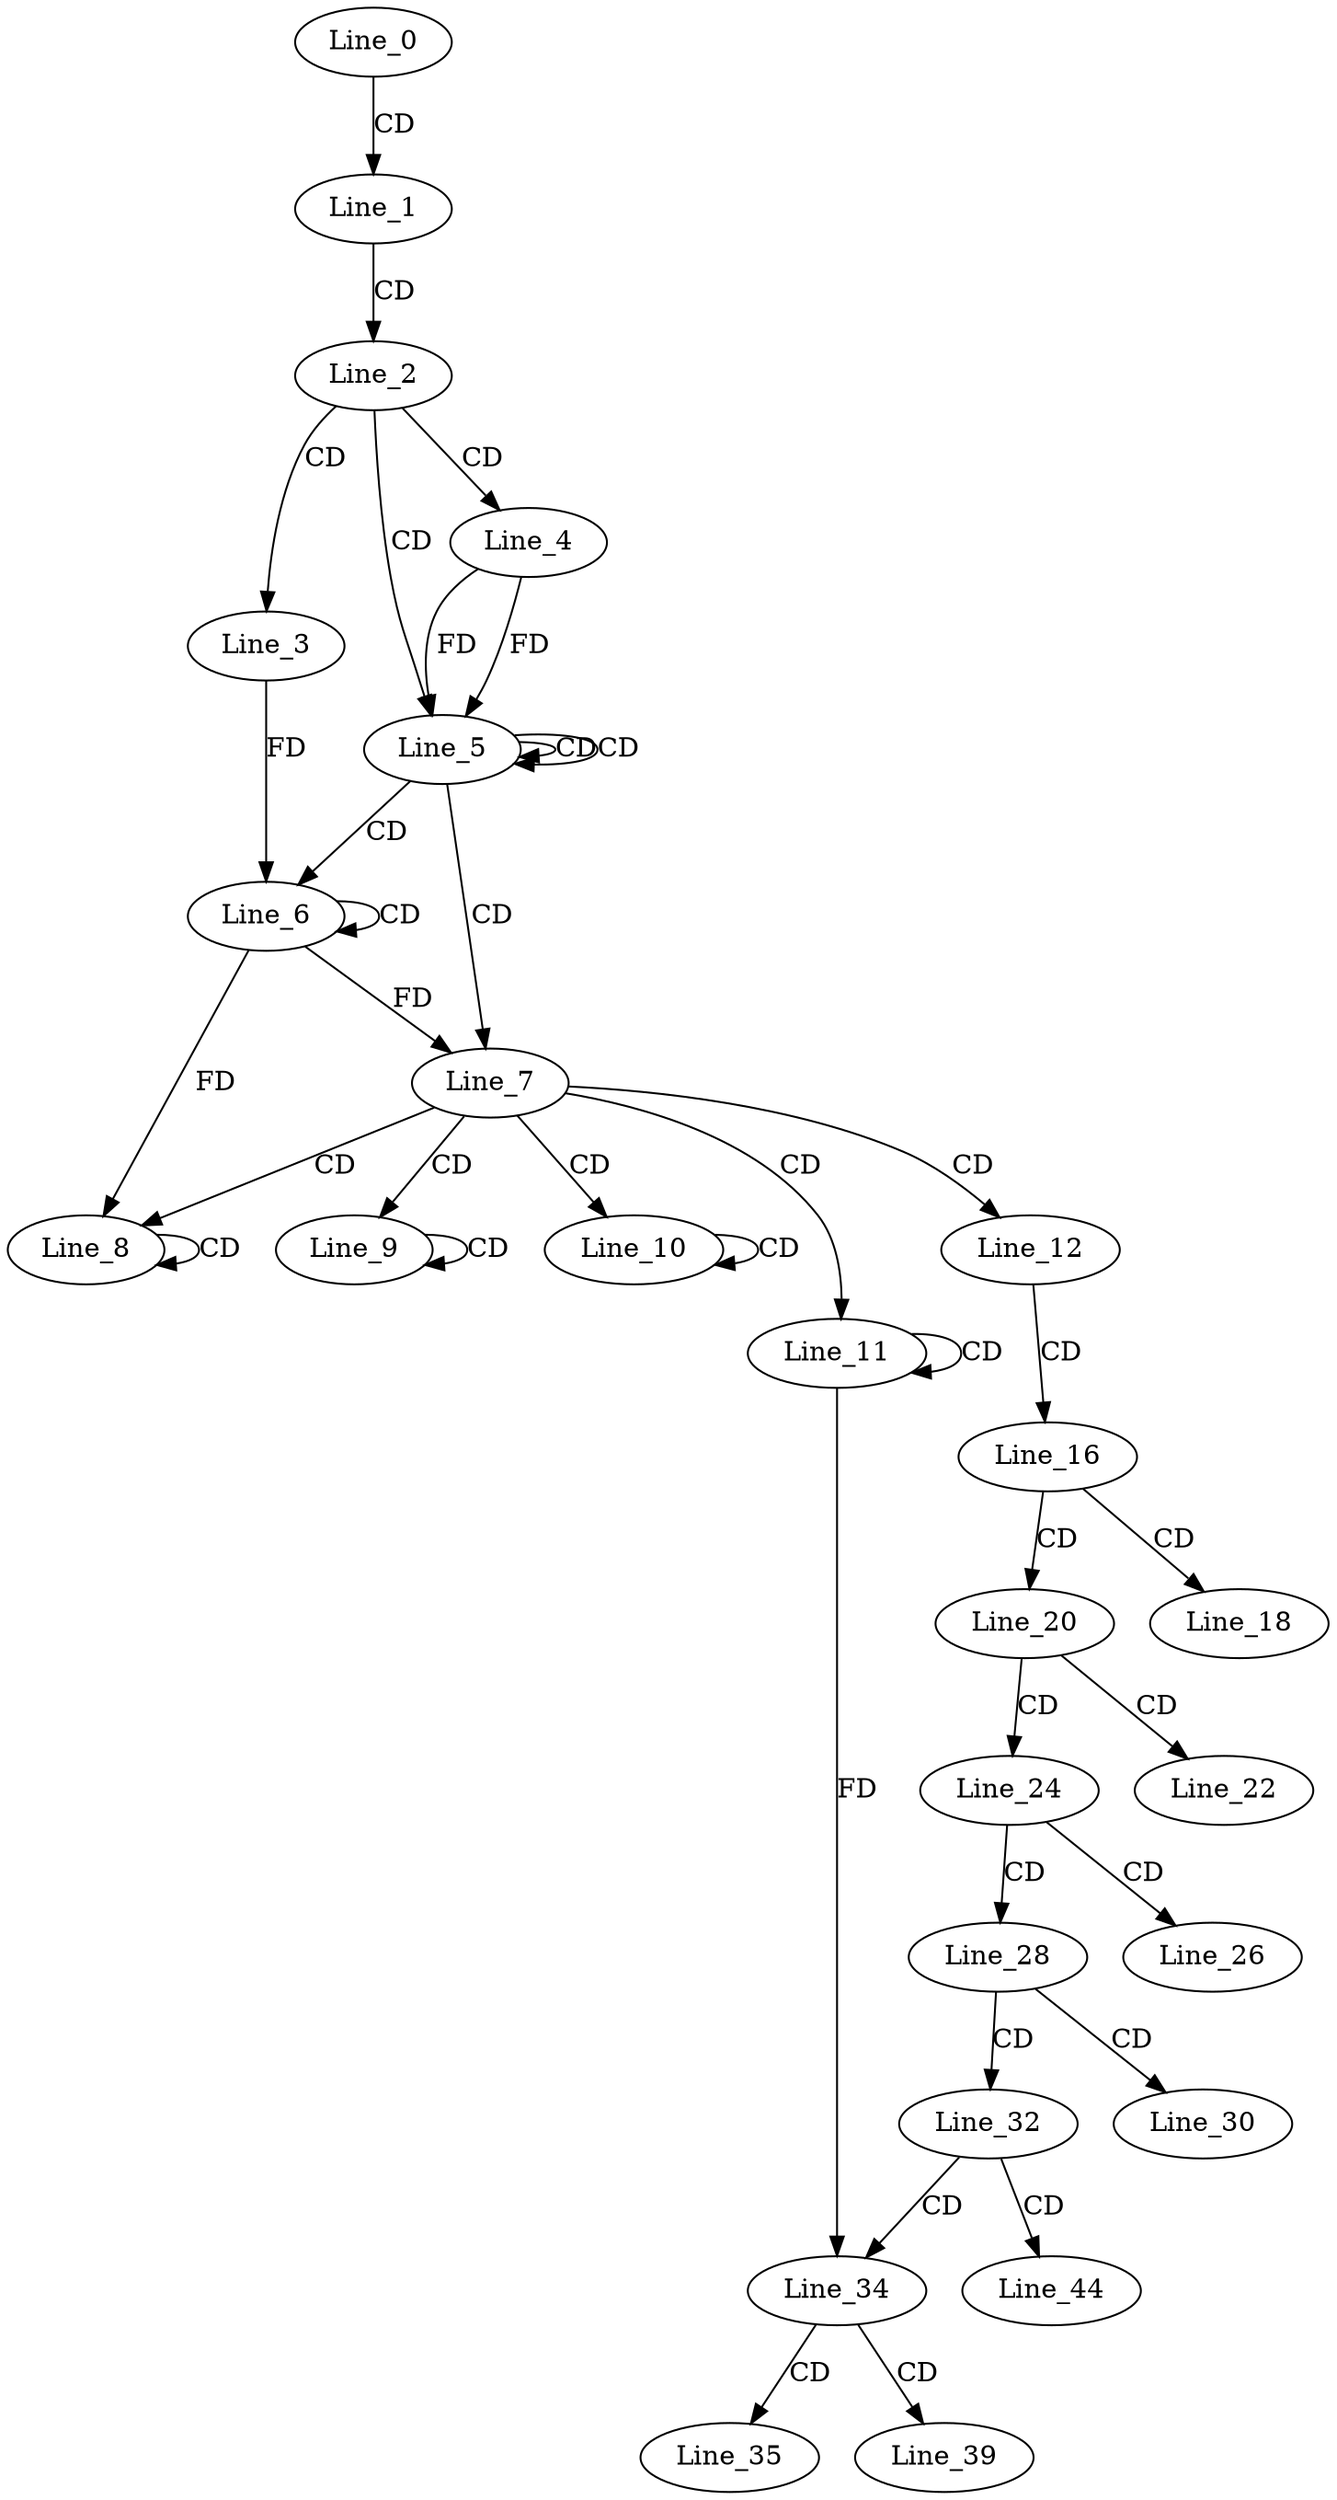 digraph G {
  Line_0;
  Line_1;
  Line_2;
  Line_3;
  Line_4;
  Line_5;
  Line_5;
  Line_6;
  Line_6;
  Line_7;
  Line_8;
  Line_8;
  Line_9;
  Line_9;
  Line_10;
  Line_10;
  Line_11;
  Line_11;
  Line_12;
  Line_16;
  Line_18;
  Line_20;
  Line_22;
  Line_24;
  Line_26;
  Line_28;
  Line_30;
  Line_32;
  Line_34;
  Line_35;
  Line_39;
  Line_44;
  Line_0 -> Line_1 [ label="CD" ];
  Line_1 -> Line_2 [ label="CD" ];
  Line_2 -> Line_3 [ label="CD" ];
  Line_2 -> Line_4 [ label="CD" ];
  Line_2 -> Line_5 [ label="CD" ];
  Line_5 -> Line_5 [ label="CD" ];
  Line_4 -> Line_5 [ label="FD" ];
  Line_5 -> Line_5 [ label="CD" ];
  Line_4 -> Line_5 [ label="FD" ];
  Line_5 -> Line_6 [ label="CD" ];
  Line_6 -> Line_6 [ label="CD" ];
  Line_3 -> Line_6 [ label="FD" ];
  Line_5 -> Line_7 [ label="CD" ];
  Line_6 -> Line_7 [ label="FD" ];
  Line_7 -> Line_8 [ label="CD" ];
  Line_8 -> Line_8 [ label="CD" ];
  Line_6 -> Line_8 [ label="FD" ];
  Line_7 -> Line_9 [ label="CD" ];
  Line_9 -> Line_9 [ label="CD" ];
  Line_7 -> Line_10 [ label="CD" ];
  Line_10 -> Line_10 [ label="CD" ];
  Line_7 -> Line_11 [ label="CD" ];
  Line_11 -> Line_11 [ label="CD" ];
  Line_7 -> Line_12 [ label="CD" ];
  Line_12 -> Line_16 [ label="CD" ];
  Line_16 -> Line_18 [ label="CD" ];
  Line_16 -> Line_20 [ label="CD" ];
  Line_20 -> Line_22 [ label="CD" ];
  Line_20 -> Line_24 [ label="CD" ];
  Line_24 -> Line_26 [ label="CD" ];
  Line_24 -> Line_28 [ label="CD" ];
  Line_28 -> Line_30 [ label="CD" ];
  Line_28 -> Line_32 [ label="CD" ];
  Line_32 -> Line_34 [ label="CD" ];
  Line_11 -> Line_34 [ label="FD" ];
  Line_34 -> Line_35 [ label="CD" ];
  Line_34 -> Line_39 [ label="CD" ];
  Line_32 -> Line_44 [ label="CD" ];
}
